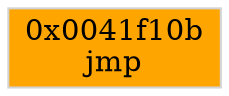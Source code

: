 strict digraph G {
	graph [bgcolor=transparent,
		name=G
	];
	node [color=lightsteelblue,
		fillcolor=lightsteelblue,
		shape=rectangle,
		style=filled
	];
	"0x0041f10b"	[color=lightgrey,
		fillcolor=orange,
		label="0x0041f10b
jmp"];
}
